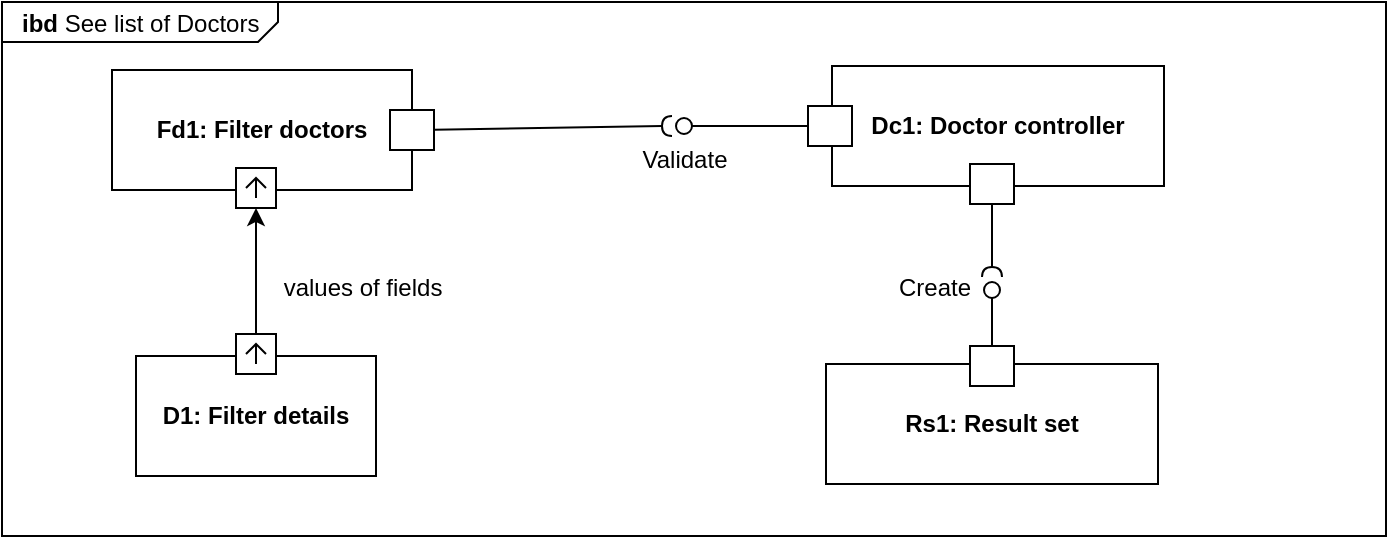 <mxfile version="24.4.9" type="github">
  <diagram name="Página-1" id="18daB8q-Yg5n8QqRO236">
    <mxGraphModel dx="3088" dy="1907" grid="1" gridSize="10" guides="1" tooltips="1" connect="1" arrows="1" fold="1" page="1" pageScale="1" pageWidth="827" pageHeight="1169" math="0" shadow="0">
      <root>
        <mxCell id="0" />
        <mxCell id="1" parent="0" />
        <mxCell id="p18iTTl0X1TvQ4x8i6nz-1" value="&lt;p style=&quot;margin:0px;margin-top:4px;margin-left:10px;text-align:left;&quot;&gt;&lt;b&gt;ibd&lt;/b&gt;&amp;nbsp;See list of Doctors&lt;/p&gt;" style="html=1;shape=mxgraph.sysml.package;labelX=138;align=left;spacingLeft=10;html=1;overflow=fill;whiteSpace=wrap;recursiveResize=0;" vertex="1" parent="1">
          <mxGeometry x="-1180" y="-718" width="692" height="267" as="geometry" />
        </mxCell>
        <mxCell id="p18iTTl0X1TvQ4x8i6nz-2" style="rounded=0;orthogonalLoop=1;jettySize=auto;html=1;" edge="1" parent="1" source="p18iTTl0X1TvQ4x8i6nz-5" target="p18iTTl0X1TvQ4x8i6nz-19">
          <mxGeometry relative="1" as="geometry" />
        </mxCell>
        <mxCell id="p18iTTl0X1TvQ4x8i6nz-3" value="" style="group" vertex="1" connectable="0" parent="1">
          <mxGeometry x="-1113" y="-552" width="120" height="71" as="geometry" />
        </mxCell>
        <mxCell id="p18iTTl0X1TvQ4x8i6nz-4" value="&lt;b&gt;D1: Filter details&lt;/b&gt;" style="rounded=0;whiteSpace=wrap;html=1;fillColor=none;container=0;" vertex="1" parent="p18iTTl0X1TvQ4x8i6nz-3">
          <mxGeometry y="11" width="120" height="60" as="geometry" />
        </mxCell>
        <mxCell id="p18iTTl0X1TvQ4x8i6nz-5" value="" style="html=1;shape=mxgraph.sysml.port;sysMLPortType=flowN;" vertex="1" parent="p18iTTl0X1TvQ4x8i6nz-3">
          <mxGeometry x="50" width="20" height="20" as="geometry" />
        </mxCell>
        <mxCell id="p18iTTl0X1TvQ4x8i6nz-6" value="values of fields" style="text;html=1;align=center;verticalAlign=middle;resizable=0;points=[];autosize=1;strokeColor=none;fillColor=none;" vertex="1" parent="1">
          <mxGeometry x="-1050" y="-590" width="100" height="30" as="geometry" />
        </mxCell>
        <mxCell id="p18iTTl0X1TvQ4x8i6nz-7" value="" style="endArrow=none;html=1;rounded=0;align=center;verticalAlign=top;endFill=0;labelBackgroundColor=none;endSize=2;" edge="1" parent="1" source="p18iTTl0X1TvQ4x8i6nz-23" target="p18iTTl0X1TvQ4x8i6nz-8">
          <mxGeometry relative="1" as="geometry">
            <mxPoint x="-791" y="-656" as="sourcePoint" />
          </mxGeometry>
        </mxCell>
        <mxCell id="p18iTTl0X1TvQ4x8i6nz-8" value="" style="ellipse;html=1;fontSize=11;align=center;fillColor=none;points=[];aspect=fixed;resizable=0;verticalAlign=bottom;labelPosition=center;verticalLabelPosition=top;flipH=1;" vertex="1" parent="1">
          <mxGeometry x="-843" y="-660" width="8" height="8" as="geometry" />
        </mxCell>
        <mxCell id="p18iTTl0X1TvQ4x8i6nz-9" value="" style="endArrow=none;html=1;rounded=0;align=center;verticalAlign=top;endFill=0;labelBackgroundColor=none;endSize=2;" edge="1" parent="1" source="p18iTTl0X1TvQ4x8i6nz-20" target="p18iTTl0X1TvQ4x8i6nz-10">
          <mxGeometry relative="1" as="geometry" />
        </mxCell>
        <mxCell id="p18iTTl0X1TvQ4x8i6nz-10" value="" style="shape=requiredInterface;html=1;fontSize=11;align=center;fillColor=none;points=[];aspect=fixed;resizable=0;verticalAlign=bottom;labelPosition=center;verticalLabelPosition=top;flipH=1;rotation=0;" vertex="1" parent="1">
          <mxGeometry x="-850" y="-661" width="5" height="10" as="geometry" />
        </mxCell>
        <mxCell id="p18iTTl0X1TvQ4x8i6nz-11" value="Validate" style="text;html=1;align=center;verticalAlign=middle;resizable=0;points=[];autosize=1;strokeColor=none;fillColor=none;" vertex="1" parent="1">
          <mxGeometry x="-869" y="-652" width="60" height="26" as="geometry" />
        </mxCell>
        <mxCell id="p18iTTl0X1TvQ4x8i6nz-12" value="" style="endArrow=none;html=1;rounded=0;align=center;verticalAlign=top;endFill=0;labelBackgroundColor=none;endSize=2;" edge="1" parent="1" source="p18iTTl0X1TvQ4x8i6nz-27" target="p18iTTl0X1TvQ4x8i6nz-13">
          <mxGeometry relative="1" as="geometry">
            <mxPoint x="-732" y="-565" as="sourcePoint" />
          </mxGeometry>
        </mxCell>
        <mxCell id="p18iTTl0X1TvQ4x8i6nz-13" value="" style="ellipse;html=1;fontSize=11;align=center;fillColor=none;points=[];aspect=fixed;resizable=0;verticalAlign=bottom;labelPosition=center;verticalLabelPosition=top;flipH=1;" vertex="1" parent="1">
          <mxGeometry x="-689" y="-578" width="8" height="8" as="geometry" />
        </mxCell>
        <mxCell id="p18iTTl0X1TvQ4x8i6nz-14" value="" style="endArrow=none;html=1;rounded=0;align=center;verticalAlign=top;endFill=0;labelBackgroundColor=none;endSize=2;" edge="1" parent="1" source="p18iTTl0X1TvQ4x8i6nz-24" target="p18iTTl0X1TvQ4x8i6nz-15">
          <mxGeometry relative="1" as="geometry" />
        </mxCell>
        <mxCell id="p18iTTl0X1TvQ4x8i6nz-15" value="" style="shape=requiredInterface;html=1;fontSize=11;align=center;fillColor=none;points=[];aspect=fixed;resizable=0;verticalAlign=bottom;labelPosition=center;verticalLabelPosition=top;flipH=1;rotation=90;" vertex="1" parent="1">
          <mxGeometry x="-687.5" y="-588" width="5" height="10" as="geometry" />
        </mxCell>
        <mxCell id="p18iTTl0X1TvQ4x8i6nz-16" value="Create" style="text;html=1;align=center;verticalAlign=middle;resizable=0;points=[];autosize=1;strokeColor=none;fillColor=none;" vertex="1" parent="1">
          <mxGeometry x="-741.5" y="-588" width="54" height="26" as="geometry" />
        </mxCell>
        <mxCell id="p18iTTl0X1TvQ4x8i6nz-17" value="" style="group" vertex="1" connectable="0" parent="1">
          <mxGeometry x="-1125" y="-684" width="161" height="69" as="geometry" />
        </mxCell>
        <mxCell id="p18iTTl0X1TvQ4x8i6nz-18" value="&lt;b&gt;Fd1: Filter doctors&lt;/b&gt;" style="rounded=0;whiteSpace=wrap;html=1;fillColor=none;container=0;" vertex="1" parent="p18iTTl0X1TvQ4x8i6nz-17">
          <mxGeometry width="150" height="60" as="geometry" />
        </mxCell>
        <mxCell id="p18iTTl0X1TvQ4x8i6nz-19" value="" style="html=1;shape=mxgraph.sysml.port;sysMLPortType=flowN;container=0;" vertex="1" parent="p18iTTl0X1TvQ4x8i6nz-17">
          <mxGeometry x="62" y="49" width="20" height="20" as="geometry" />
        </mxCell>
        <mxCell id="p18iTTl0X1TvQ4x8i6nz-20" value="" style="html=1;rounded=0;container=0;" vertex="1" parent="p18iTTl0X1TvQ4x8i6nz-17">
          <mxGeometry x="139" y="20" width="22" height="20" as="geometry" />
        </mxCell>
        <mxCell id="p18iTTl0X1TvQ4x8i6nz-21" value="" style="group" vertex="1" connectable="0" parent="1">
          <mxGeometry x="-777" y="-686" width="178" height="69" as="geometry" />
        </mxCell>
        <mxCell id="p18iTTl0X1TvQ4x8i6nz-22" value="&lt;b&gt;Dc1: Doctor controller&lt;/b&gt;" style="rounded=0;whiteSpace=wrap;html=1;fillColor=none;container=0;" vertex="1" parent="p18iTTl0X1TvQ4x8i6nz-21">
          <mxGeometry x="12" width="166" height="60" as="geometry" />
        </mxCell>
        <mxCell id="p18iTTl0X1TvQ4x8i6nz-23" value="" style="html=1;rounded=0;fillColor=default;" vertex="1" parent="p18iTTl0X1TvQ4x8i6nz-21">
          <mxGeometry y="20" width="22" height="20" as="geometry" />
        </mxCell>
        <mxCell id="p18iTTl0X1TvQ4x8i6nz-24" value="" style="html=1;rounded=0;container=0;" vertex="1" parent="p18iTTl0X1TvQ4x8i6nz-21">
          <mxGeometry x="81" y="49" width="22" height="20" as="geometry" />
        </mxCell>
        <mxCell id="p18iTTl0X1TvQ4x8i6nz-25" value="" style="group" vertex="1" connectable="0" parent="1">
          <mxGeometry x="-768" y="-546" width="166" height="69" as="geometry" />
        </mxCell>
        <mxCell id="p18iTTl0X1TvQ4x8i6nz-26" value="&lt;b&gt;Rs1: Result set&lt;/b&gt;" style="rounded=0;whiteSpace=wrap;html=1;fillColor=none;container=0;" vertex="1" parent="p18iTTl0X1TvQ4x8i6nz-25">
          <mxGeometry y="9" width="166" height="60" as="geometry" />
        </mxCell>
        <mxCell id="p18iTTl0X1TvQ4x8i6nz-27" value="" style="html=1;rounded=0;fillColor=default;" vertex="1" parent="p18iTTl0X1TvQ4x8i6nz-25">
          <mxGeometry x="72" width="22" height="20" as="geometry" />
        </mxCell>
      </root>
    </mxGraphModel>
  </diagram>
</mxfile>

